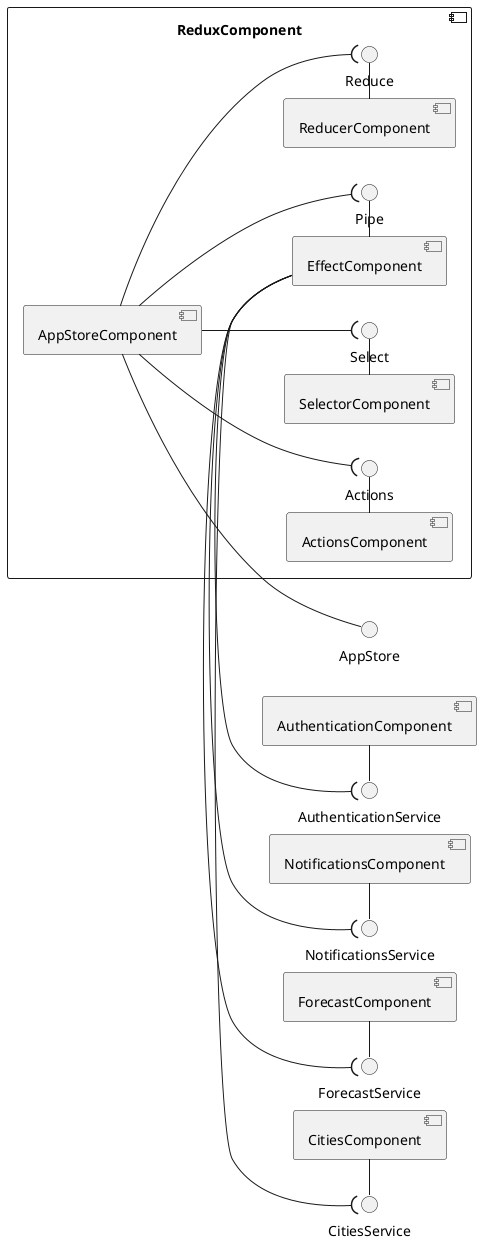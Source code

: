 @startuml redux_component

left to right direction

() AppStore

component ReduxComponent {
    interface Reduce
    component ReducerComponent

    interface Pipe
    component EffectComponent

    interface Select
    component SelectorComponent

    interface Actions
    component ActionsComponent

    component AppStoreComponent
}

component AuthenticationComponent
() AuthenticationService
component NotificationsComponent
() NotificationsService
component ForecastComponent
() ForecastService
component CitiesComponent
() CitiesService

ReducerComponent - Reduce
EffectComponent - Pipe
SelectorComponent - Select
ActionsComponent - Actions

AppStoreComponent --( Reduce
AppStoreComponent --( Pipe
AppStoreComponent --( Select
AppStoreComponent --( Actions

AppStoreComponent -- AppStore

AuthenticationComponent - AuthenticationService
NotificationsComponent - NotificationsService
ForecastComponent - ForecastService
CitiesComponent - CitiesService

EffectComponent -up( AuthenticationService
EffectComponent -up( NotificationsService
EffectComponent -up( ForecastService
EffectComponent -up( CitiesService


@enduml